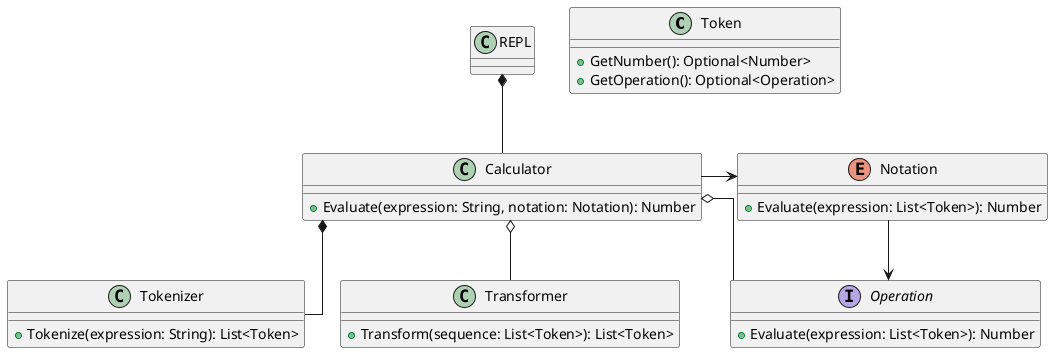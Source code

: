 @startuml
skinparam linetype ortho

class Token {
    +GetNumber(): Optional<Number>
    +GetOperation(): Optional<Operation>
}

class REPL {
}

class Calculator {
    +Evaluate(expression: String, notation: Notation): Number
}

class Tokenizer {
    +Tokenize(expression: String): List<Token>
}

interface Operation {
    +Evaluate(expression: List<Token>): Number
}

enum Notation {
    +Evaluate(expression: List<Token>): Number
}

class Transformer {
    +Transform(sequence: List<Token>): List<Token>
}

Calculator o-- Operation
Calculator o-- Transformer
Calculator *-- Tokenizer
REPL *-- Calculator

Notation -> Operation
Calculator-> Notation


@enduml
